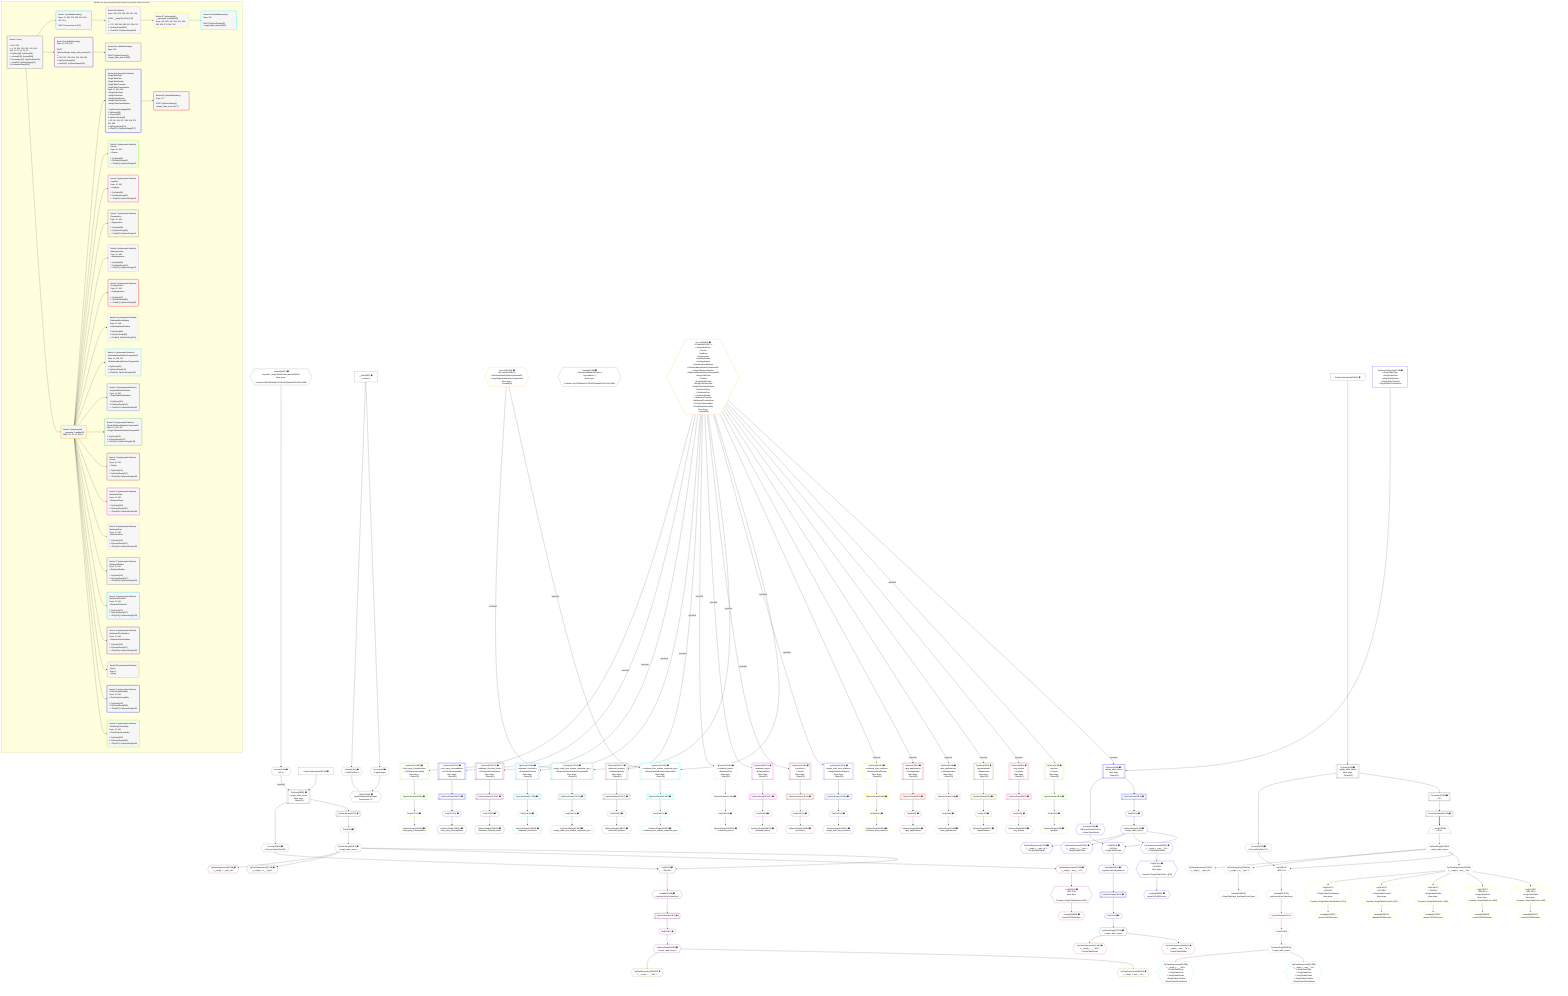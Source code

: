 %%{init: {'themeVariables': { 'fontSize': '12px'}}}%%
graph TD
    classDef path fill:#eee,stroke:#000,color:#000
    classDef plan fill:#fff,stroke-width:1px,color:#000
    classDef itemplan fill:#fff,stroke-width:2px,color:#000
    classDef unbatchedplan fill:#dff,stroke-width:1px,color:#000
    classDef sideeffectplan fill:#fcc,stroke-width:2px,color:#000
    classDef bucket fill:#f6f6f6,color:#000,stroke-width:2px,text-align:left

    subgraph "Buckets for queries/polymorphic/simple-single-table-items-root-topic"
    Bucket0("Bucket 0 (root)<br /><br />1: 354, 358<br />ᐳ: 9, 10, 254, 293, 296, 301, 304, 368, 11, 15, 16, 23, 24<br />2: PgSelect[8], PgSelect[18]<br />ᐳ: Access[355], Access[359]<br />3: Connection[12], PgSelectRows[21]<br />ᐳ: First[20], PgSelectSingle[22]<br />4: ConnectionItems[250]"):::bucket
    Bucket1("Bucket 1 (nullableBoundary)<br />Deps: 12, 355, 250, 293, 296, 254, 301, 304<br /><br />ROOT Connectionᐸ8ᐳ[12]"):::bucket
    Bucket2("Bucket 2 (nullableBoundary)<br />Deps: 22, 254, 359<br /><br />ROOT PgSelectSingleᐸsingle_table_itemsᐳ[22]<br />1: <br />ᐳ: 253, 257, 258, 360, 255, 256, 361<br />2: PgSelectRows[264]<br />ᐳ: First[263], PgSelectSingle[265]"):::bucket
    Bucket3("Bucket 3 (polymorphic)<br />__typename: Lambda[24]<br />Deps: 23, 24, 11, 254, 4"):::bucket
    Bucket4("Bucket 4 (polymorphicPartition)<br />|SingleTableTopic<br />|SingleTablePost<br />|SingleTableDivider<br />|SingleTableChecklist<br />|SingleTableChecklistItem<br />Deps: 11, 366, 254<br />ᐳSingleTableTopic<br />ᐳSingleTablePost<br />ᐳSingleTableDivider<br />ᐳSingleTableChecklist<br />ᐳSingleTableChecklistItem<br /><br />1: PgSelectInlineApply[362]<br />2: PgSelect[28]<br />ᐳ: Access[363]<br />3: PgSelectRows[33]<br />ᐳ: 32, 34, 266, 267, 268, 269, 270, 364, 365<br />4: PgSelectRows[276]<br />ᐳ: First[275], PgSelectSingle[277]"):::bucket
    Bucket5("Bucket 5 (polymorphicPartition)<br />|Person<br />Deps: 11, 366<br />ᐳPerson<br /><br />1: PgSelect[38]<br />2: PgSelectRows[43]<br />ᐳ: First[42], PgSelectSingle[44]"):::bucket
    Bucket6("Bucket 6 (polymorphicPartition)<br />|LogEntry<br />Deps: 11, 366<br />ᐳLogEntry<br /><br />1: PgSelect[48]<br />2: PgSelectRows[53]<br />ᐳ: First[52], PgSelectSingle[54]"):::bucket
    Bucket7("Bucket 7 (polymorphicPartition)<br />|Organization<br />Deps: 11, 366<br />ᐳOrganization<br /><br />1: PgSelect[58]<br />2: PgSelectRows[63]<br />ᐳ: First[62], PgSelectSingle[64]"):::bucket
    Bucket8("Bucket 8 (polymorphicPartition)<br />|AwsApplication<br />Deps: 11, 366<br />ᐳAwsApplication<br /><br />1: PgSelect[68]<br />2: PgSelectRows[73]<br />ᐳ: First[72], PgSelectSingle[74]"):::bucket
    Bucket9("Bucket 9 (polymorphicPartition)<br />|GcpApplication<br />Deps: 11, 366<br />ᐳGcpApplication<br /><br />1: PgSelect[78]<br />2: PgSelectRows[83]<br />ᐳ: First[82], PgSelectSingle[84]"):::bucket
    Bucket10("Bucket 10 (polymorphicPartition)<br />|RelationalItemRelation<br />Deps: 11, 366<br />ᐳRelationalItemRelation<br /><br />1: PgSelect[88]<br />2: PgSelectRows[93]<br />ᐳ: First[92], PgSelectSingle[94]"):::bucket
    Bucket11("Bucket 11 (polymorphicPartition)<br />|RelationalItemRelationCompositePk<br />Deps: 11, 366, 367<br />ᐳRelationalItemRelationCompositePk<br /><br />1: PgSelect[100]<br />2: PgSelectRows[105]<br />ᐳ: First[104], PgSelectSingle[106]"):::bucket
    Bucket12("Bucket 12 (polymorphicPartition)<br />|SingleTableItemRelation<br />Deps: 11, 366<br />ᐳSingleTableItemRelation<br /><br />1: PgSelect[110]<br />2: PgSelectRows[115]<br />ᐳ: First[114], PgSelectSingle[116]"):::bucket
    Bucket13("Bucket 13 (polymorphicPartition)<br />|SingleTableItemRelationCompositePk<br />Deps: 11, 366, 367<br />ᐳSingleTableItemRelationCompositePk<br /><br />1: PgSelect[122]<br />2: PgSelectRows[127]<br />ᐳ: First[126], PgSelectSingle[128]"):::bucket
    Bucket14("Bucket 14 (polymorphicPartition)<br />|Priority<br />Deps: 11, 366<br />ᐳPriority<br /><br />1: PgSelect[142]<br />2: PgSelectRows[147]<br />ᐳ: First[146], PgSelectSingle[148]"):::bucket
    Bucket15("Bucket 15 (polymorphicPartition)<br />|RelationalTopic<br />Deps: 11, 366<br />ᐳRelationalTopic<br /><br />1: PgSelect[182]<br />2: PgSelectRows[187]<br />ᐳ: First[186], PgSelectSingle[188]"):::bucket
    Bucket16("Bucket 16 (polymorphicPartition)<br />|RelationalPost<br />Deps: 11, 366<br />ᐳRelationalPost<br /><br />1: PgSelect[192]<br />2: PgSelectRows[197]<br />ᐳ: First[196], PgSelectSingle[198]"):::bucket
    Bucket17("Bucket 17 (polymorphicPartition)<br />|RelationalDivider<br />Deps: 11, 366<br />ᐳRelationalDivider<br /><br />1: PgSelect[202]<br />2: PgSelectRows[207]<br />ᐳ: First[206], PgSelectSingle[208]"):::bucket
    Bucket18("Bucket 18 (polymorphicPartition)<br />|RelationalChecklist<br />Deps: 11, 366<br />ᐳRelationalChecklist<br /><br />1: PgSelect[212]<br />2: PgSelectRows[217]<br />ᐳ: First[216], PgSelectSingle[218]"):::bucket
    Bucket19("Bucket 19 (polymorphicPartition)<br />|RelationalChecklistItem<br />Deps: 11, 366<br />ᐳRelationalChecklistItem<br /><br />1: PgSelect[222]<br />2: PgSelectRows[227]<br />ᐳ: First[226], PgSelectSingle[228]"):::bucket
    Bucket20("Bucket 20 (polymorphicPartition)<br />|Query<br />Deps: 4<br />ᐳQuery"):::bucket
    Bucket21("Bucket 21 (polymorphicPartition)<br />|FirstPartyVulnerability<br />Deps: 11, 366<br />ᐳFirstPartyVulnerability<br /><br />1: PgSelect[233]<br />2: PgSelectRows[238]<br />ᐳ: First[237], PgSelectSingle[239]"):::bucket
    Bucket22("Bucket 22 (polymorphicPartition)<br />|ThirdPartyVulnerability<br />Deps: 11, 366<br />ᐳThirdPartyVulnerability<br /><br />1: PgSelect[243]<br />2: PgSelectRows[248]<br />ᐳ: First[247], PgSelectSingle[249]"):::bucket
    Bucket24("Bucket 24 (nullableBoundary)<br />Deps: 265<br /><br />ROOT PgSelectSingle{2}ᐸsingle_table_itemsᐳ[265]"):::bucket
    Bucket25("Bucket 25 (listItem)<br />Deps: 355, 293, 296, 254, 301, 304<br /><br />ROOT __Item{25}ᐸ250ᐳ[278]<br />1: <br />ᐳ: 279, 282, 284, 285, 312, 356, 357<br />2: PgSelectRows[322]<br />ᐳ: First[321], PgSelectSingle[323]"):::bucket
    Bucket26("Bucket 26 (nullableBoundary)<br />Deps: 277<br /><br />ROOT PgSelectSingle{4}ᐸsingle_table_itemsᐳ[277]"):::bucket
    Bucket27("Bucket 27 (polymorphic)<br />__typename: Lambda[285]<br />Deps: 293, 282, 296, 254, 301, 304, 285, 323, 279, 284, 312"):::bucket
    Bucket28("Bucket 28 (nullableBoundary)<br />Deps: 323<br /><br />ROOT PgSelectSingle{25}ᐸsingle_table_itemsᐳ[323]"):::bucket
    end
    Bucket0 --> Bucket1 & Bucket2 & Bucket3
    Bucket1 --> Bucket25
    Bucket2 --> Bucket24
    Bucket3 --> Bucket4 & Bucket5 & Bucket6 & Bucket7 & Bucket8 & Bucket9 & Bucket10 & Bucket11 & Bucket12 & Bucket13 & Bucket14 & Bucket15 & Bucket16 & Bucket17 & Bucket18 & Bucket19 & Bucket20 & Bucket21 & Bucket22
    Bucket4 --> Bucket26
    Bucket25 --> Bucket27
    Bucket27 --> Bucket28

    %% plan dependencies
    PgSelect18[["PgSelect[18∈0] ➊<br />ᐸsingle_table_itemsᐳ<br />More deps:<br />- Object[11]"]]:::plan
    Access16{{"Access[16∈0] ➊<br />ᐸ15.1ᐳ"}}:::plan
    PgSelectInlineApply358["PgSelectInlineApply[358∈0] ➊"]:::plan
    Access16 -->|rejectNull| PgSelect18
    PgSelectInlineApply358 --> PgSelect18
    PgSelect8[["PgSelect[8∈0] ➊<br />ᐸsingle_table_itemsᐳ<br />More deps:<br />- Object[11]"]]:::plan
    PgSelectInlineApply354["PgSelectInlineApply[354∈0] ➊"]:::plan
    PgSelectInlineApply354 --> PgSelect8
    Object11{{"Object[11∈0] ➊<br />ᐸ{pgSettings,withPgClient}ᐳ<br />Dependents: 20"}}:::plan
    Access9{{"Access[9∈0] ➊<br />ᐸ2.pgSettingsᐳ"}}:::plan
    Access10{{"Access[10∈0] ➊<br />ᐸ2.withPgClientᐳ"}}:::plan
    Access9 & Access10 --> Object11
    __Value2["__Value[2∈0] ➊<br />ᐸcontextᐳ"]:::plan
    __Value2 --> Access9
    __Value2 --> Access10
    Connection12[["Connection[12∈0] ➊<br />ᐸ8ᐳ"]]:::plan
    PgSelect8 --> Connection12
    Lambda15{{"Lambda[15∈0] ➊<br />ᐸspecifier_SingleTableDivider_base64JSONᐳ<br />More deps:<br />- Constantᐸ'WyJTaW5nbGVUYWJsZURpdmlkZXIiLDNd'ᐳ[368]"}}:::plan
    Lambda15 --> Access16
    First20{{"First[20∈0] ➊"}}:::plan
    PgSelectRows21[["PgSelectRows[21∈0] ➊"]]:::plan
    PgSelectRows21 --> First20
    PgSelect18 --> PgSelectRows21
    PgSelectSingle22{{"PgSelectSingle[22∈0] ➊<br />ᐸsingle_table_itemsᐳ"}}:::plan
    First20 --> PgSelectSingle22
    Lambda23{{"Lambda[23∈0] ➊<br />ᐸdecodeNodeIdWithCodecsᐳ<br />Dependents: 3<br />More deps:<br />- Constantᐸ'WyJTaW5nbGVUYWJsZURpdmlkZXIiLDNd'ᐳ[368]"}}:::plan
    ConnectionItems250[["ConnectionItems[250∈0] ➊"]]:::plan
    Connection12 --> ConnectionItems250
    Access355{{"Access[355∈0] ➊<br />ᐸ8.m.joinDetailsFor317ᐳ"}}:::plan
    PgSelect8 --> Access355
    Access359{{"Access[359∈0] ➊<br />ᐸ18.m.joinDetailsFor259ᐳ"}}:::plan
    PgSelect18 --> Access359
    List255{{"List[255∈2] ➊<br />ᐸ254,253ᐳ<br />More deps:<br />- Constantᐸ'SingleTableDivider'ᐳ[254]"}}:::plan
    PgClassExpression253{{"PgClassExpression[253∈2] ➊<br />ᐸ__single_t...ems__.”id”ᐳ"}}:::plan
    PgClassExpression253 --> List255
    List360{{"List[360∈2] ➊<br />ᐸ359,22ᐳ"}}:::plan
    Access359 & PgSelectSingle22 --> List360
    PgSelectSingle22 --> PgClassExpression253
    Lambda256{{"Lambda[256∈2] ➊<br />ᐸbase64JSONEncodeᐳ"}}:::plan
    List255 --> Lambda256
    PgClassExpression257{{"PgClassExpression[257∈2] ➊<br />ᐸ__single_t...s__.”type”ᐳ"}}:::plan
    PgSelectSingle22 --> PgClassExpression257
    PgClassExpression258{{"PgClassExpression[258∈2] ➊<br />ᐸ__single_t..._topic_id”ᐳ"}}:::plan
    PgSelectSingle22 --> PgClassExpression258
    First263{{"First[263∈2] ➊"}}:::plan
    PgSelectRows264[["PgSelectRows[264∈2] ➊"]]:::plan
    PgSelectRows264 --> First263
    Lambda361{{"Lambda[361∈2] ➊<br />ᐸpgInlineViaJoinTransformᐳ"}}:::plan
    Lambda361 --> PgSelectRows264
    PgSelectSingle265{{"PgSelectSingle[265∈2] ➊<br />ᐸsingle_table_itemsᐳ"}}:::plan
    First263 --> PgSelectSingle265
    List360 --> Lambda361
    Access366{{"Access[366∈3] ➊<br />ᐸ23.base64JSON.1ᐳ<br />ᐳSingleTableTopic<br />ᐳPerson<br />ᐳLogEntry<br />ᐳOrganization<br />ᐳAwsApplication<br />ᐳGcpApplication<br />ᐳRelationalItemRelation<br />ᐳRelationalItemRelationCompositePk<br />ᐳSingleTableItemRelation<br />ᐳSingleTableItemRelationCompositePk<br />ᐳSingleTablePost<br />ᐳPriority<br />ᐳSingleTableDivider<br />ᐳSingleTableChecklist<br />ᐳSingleTableChecklistItem<br />ᐳRelationalTopic<br />ᐳRelationalPost<br />ᐳRelationalDivider<br />ᐳRelationalChecklist<br />ᐳRelationalChecklistItem<br />ᐳFirstPartyVulnerability<br />ᐳThirdPartyVulnerability<br />More deps:<br />- Lambda[23]"}}:::plan
    Access367{{"Access[367∈3] ➊<br />ᐸ23.base64JSON.2ᐳ<br />ᐳRelationalItemRelationCompositePk<br />ᐳSingleTableItemRelationCompositePk<br />More deps:<br />- Lambda[23]"}}:::plan
    PgSelect28[["PgSelect[28∈4] ➊^<br />ᐸsingle_table_itemsᐳ<br />More deps:<br />- Object[11]"]]:::plan
    PgSelectInlineApply362["PgSelectInlineApply[362∈4] ➊<br />ᐳSingleTableTopic<br />ᐳSingleTablePost<br />ᐳSingleTableDivider<br />ᐳSingleTableChecklist<br />ᐳSingleTableChecklistItem"]:::plan
    Access366 -->|rejectNull| PgSelect28
    PgSelectInlineApply362 --> PgSelect28
    List267{{"List[267∈4] ➊^<br />ᐸ254,266ᐳ<br />More deps:<br />- Constantᐸ'SingleTableDivider'ᐳ[254]"}}:::plan
    PgClassExpression266{{"PgClassExpression[266∈4] ➊<br />ᐸ__single_t...ems__.”id”ᐳ<br />ᐳSingleTableDivider"}}:::plan
    PgClassExpression266 --> List267
    List364{{"List[364∈4] ➊<br />ᐸ363,34ᐳ<br />ᐳSingleTableDivider"}}:::plan
    Access363{{"Access[363∈4] ➊<br />ᐸ28.m.joinDetailsFor271ᐳ<br />ᐳSingleTableDivider"}}:::plan
    PgSelectSingle34{{"PgSelectSingle[34∈4] ➊^<br />ᐸsingle_table_itemsᐳ"}}:::plan
    Access363 & PgSelectSingle34 --> List364
    First32{{"First[32∈4] ➊^"}}:::plan
    PgSelectRows33[["PgSelectRows[33∈4] ➊^"]]:::plan
    PgSelectRows33 --> First32
    PgSelect28 --> PgSelectRows33
    First32 --> PgSelectSingle34
    PgSelectSingle34 --> PgClassExpression266
    Lambda268{{"Lambda[268∈4] ➊^<br />ᐸbase64JSONEncodeᐳ"}}:::plan
    List267 --> Lambda268
    PgClassExpression269{{"PgClassExpression[269∈4] ➊<br />ᐸ__single_t...s__.”type”ᐳ<br />ᐳSingleTableDivider"}}:::plan
    PgSelectSingle34 --> PgClassExpression269
    PgClassExpression270{{"PgClassExpression[270∈4] ➊<br />ᐸ__single_t..._topic_id”ᐳ<br />ᐳSingleTableDivider"}}:::plan
    PgSelectSingle34 --> PgClassExpression270
    First275{{"First[275∈4] ➊^"}}:::plan
    PgSelectRows276[["PgSelectRows[276∈4] ➊^"]]:::plan
    PgSelectRows276 --> First275
    Lambda365{{"Lambda[365∈4] ➊^<br />ᐸpgInlineViaJoinTransformᐳ"}}:::plan
    Lambda365 --> PgSelectRows276
    PgSelectSingle277{{"PgSelectSingle[277∈4] ➊^<br />ᐸsingle_table_itemsᐳ"}}:::plan
    First275 --> PgSelectSingle277
    PgSelect28 --> Access363
    List364 --> Lambda365
    PgSelect38[["PgSelect[38∈5] ➊<br />ᐸpeopleᐳ<br />ᐳPerson<br />More deps:<br />- Object[11]"]]:::plan
    Access366 -->|rejectNull| PgSelect38
    First42{{"First[42∈5] ➊^"}}:::plan
    PgSelectRows43[["PgSelectRows[43∈5] ➊^"]]:::plan
    PgSelectRows43 --> First42
    PgSelect38 --> PgSelectRows43
    PgSelectSingle44{{"PgSelectSingle[44∈5] ➊^<br />ᐸpeopleᐳ"}}:::plan
    First42 --> PgSelectSingle44
    PgSelect48[["PgSelect[48∈6] ➊<br />ᐸlog_entriesᐳ<br />ᐳLogEntry<br />More deps:<br />- Object[11]"]]:::plan
    Access366 -->|rejectNull| PgSelect48
    First52{{"First[52∈6] ➊^"}}:::plan
    PgSelectRows53[["PgSelectRows[53∈6] ➊^"]]:::plan
    PgSelectRows53 --> First52
    PgSelect48 --> PgSelectRows53
    PgSelectSingle54{{"PgSelectSingle[54∈6] ➊^<br />ᐸlog_entriesᐳ"}}:::plan
    First52 --> PgSelectSingle54
    PgSelect58[["PgSelect[58∈7] ➊<br />ᐸorganizationsᐳ<br />ᐳOrganization<br />More deps:<br />- Object[11]"]]:::plan
    Access366 -->|rejectNull| PgSelect58
    First62{{"First[62∈7] ➊^"}}:::plan
    PgSelectRows63[["PgSelectRows[63∈7] ➊^"]]:::plan
    PgSelectRows63 --> First62
    PgSelect58 --> PgSelectRows63
    PgSelectSingle64{{"PgSelectSingle[64∈7] ➊^<br />ᐸorganizationsᐳ"}}:::plan
    First62 --> PgSelectSingle64
    PgSelect68[["PgSelect[68∈8] ➊<br />ᐸaws_applicationsᐳ<br />ᐳAwsApplication<br />More deps:<br />- Object[11]"]]:::plan
    Access366 -->|rejectNull| PgSelect68
    First72{{"First[72∈8] ➊^"}}:::plan
    PgSelectRows73[["PgSelectRows[73∈8] ➊^"]]:::plan
    PgSelectRows73 --> First72
    PgSelect68 --> PgSelectRows73
    PgSelectSingle74{{"PgSelectSingle[74∈8] ➊^<br />ᐸaws_applicationsᐳ"}}:::plan
    First72 --> PgSelectSingle74
    PgSelect78[["PgSelect[78∈9] ➊<br />ᐸgcp_applicationsᐳ<br />ᐳGcpApplication<br />More deps:<br />- Object[11]"]]:::plan
    Access366 -->|rejectNull| PgSelect78
    First82{{"First[82∈9] ➊^"}}:::plan
    PgSelectRows83[["PgSelectRows[83∈9] ➊^"]]:::plan
    PgSelectRows83 --> First82
    PgSelect78 --> PgSelectRows83
    PgSelectSingle84{{"PgSelectSingle[84∈9] ➊^<br />ᐸgcp_applicationsᐳ"}}:::plan
    First82 --> PgSelectSingle84
    PgSelect88[["PgSelect[88∈10] ➊<br />ᐸrelational_item_relationsᐳ<br />ᐳRelationalItemRelation<br />More deps:<br />- Object[11]"]]:::plan
    Access366 -->|rejectNull| PgSelect88
    First92{{"First[92∈10] ➊^"}}:::plan
    PgSelectRows93[["PgSelectRows[93∈10] ➊^"]]:::plan
    PgSelectRows93 --> First92
    PgSelect88 --> PgSelectRows93
    PgSelectSingle94{{"PgSelectSingle[94∈10] ➊^<br />ᐸrelational_item_relationsᐳ"}}:::plan
    First92 --> PgSelectSingle94
    PgSelect100[["PgSelect[100∈11] ➊<br />ᐸrelational_item_relation_composite_pksᐳ<br />ᐳRelationalItemRelationCompositePk<br />More deps:<br />- Object[11]"]]:::plan
    Access366 -->|rejectNull| PgSelect100
    Access367 -->|rejectNull| PgSelect100
    First104{{"First[104∈11] ➊^"}}:::plan
    PgSelectRows105[["PgSelectRows[105∈11] ➊^"]]:::plan
    PgSelectRows105 --> First104
    PgSelect100 --> PgSelectRows105
    PgSelectSingle106{{"PgSelectSingle[106∈11] ➊^<br />ᐸrelational_item_relation_composite_pksᐳ"}}:::plan
    First104 --> PgSelectSingle106
    PgSelect110[["PgSelect[110∈12] ➊<br />ᐸsingle_table_item_relationsᐳ<br />ᐳSingleTableItemRelation<br />More deps:<br />- Object[11]"]]:::plan
    Access366 -->|rejectNull| PgSelect110
    First114{{"First[114∈12] ➊^"}}:::plan
    PgSelectRows115[["PgSelectRows[115∈12] ➊^"]]:::plan
    PgSelectRows115 --> First114
    PgSelect110 --> PgSelectRows115
    PgSelectSingle116{{"PgSelectSingle[116∈12] ➊^<br />ᐸsingle_table_item_relationsᐳ"}}:::plan
    First114 --> PgSelectSingle116
    PgSelect122[["PgSelect[122∈13] ➊<br />ᐸsingle_table_item_relation_composite_pksᐳ<br />ᐳSingleTableItemRelationCompositePk<br />More deps:<br />- Object[11]"]]:::plan
    Access366 -->|rejectNull| PgSelect122
    Access367 -->|rejectNull| PgSelect122
    First126{{"First[126∈13] ➊^"}}:::plan
    PgSelectRows127[["PgSelectRows[127∈13] ➊^"]]:::plan
    PgSelectRows127 --> First126
    PgSelect122 --> PgSelectRows127
    PgSelectSingle128{{"PgSelectSingle[128∈13] ➊^<br />ᐸsingle_table_item_relation_composite_pksᐳ"}}:::plan
    First126 --> PgSelectSingle128
    PgSelect142[["PgSelect[142∈14] ➊<br />ᐸprioritiesᐳ<br />ᐳPriority<br />More deps:<br />- Object[11]"]]:::plan
    Access366 -->|rejectNull| PgSelect142
    First146{{"First[146∈14] ➊^"}}:::plan
    PgSelectRows147[["PgSelectRows[147∈14] ➊^"]]:::plan
    PgSelectRows147 --> First146
    PgSelect142 --> PgSelectRows147
    PgSelectSingle148{{"PgSelectSingle[148∈14] ➊^<br />ᐸprioritiesᐳ"}}:::plan
    First146 --> PgSelectSingle148
    PgSelect182[["PgSelect[182∈15] ➊<br />ᐸrelational_topicsᐳ<br />ᐳRelationalTopic<br />More deps:<br />- Object[11]"]]:::plan
    Access366 -->|rejectNull| PgSelect182
    First186{{"First[186∈15] ➊^"}}:::plan
    PgSelectRows187[["PgSelectRows[187∈15] ➊^"]]:::plan
    PgSelectRows187 --> First186
    PgSelect182 --> PgSelectRows187
    PgSelectSingle188{{"PgSelectSingle[188∈15] ➊^<br />ᐸrelational_topicsᐳ"}}:::plan
    First186 --> PgSelectSingle188
    PgSelect192[["PgSelect[192∈16] ➊<br />ᐸrelational_postsᐳ<br />ᐳRelationalPost<br />More deps:<br />- Object[11]"]]:::plan
    Access366 -->|rejectNull| PgSelect192
    First196{{"First[196∈16] ➊^"}}:::plan
    PgSelectRows197[["PgSelectRows[197∈16] ➊^"]]:::plan
    PgSelectRows197 --> First196
    PgSelect192 --> PgSelectRows197
    PgSelectSingle198{{"PgSelectSingle[198∈16] ➊^<br />ᐸrelational_postsᐳ"}}:::plan
    First196 --> PgSelectSingle198
    PgSelect202[["PgSelect[202∈17] ➊<br />ᐸrelational_dividersᐳ<br />ᐳRelationalDivider<br />More deps:<br />- Object[11]"]]:::plan
    Access366 -->|rejectNull| PgSelect202
    First206{{"First[206∈17] ➊^"}}:::plan
    PgSelectRows207[["PgSelectRows[207∈17] ➊^"]]:::plan
    PgSelectRows207 --> First206
    PgSelect202 --> PgSelectRows207
    PgSelectSingle208{{"PgSelectSingle[208∈17] ➊^<br />ᐸrelational_dividersᐳ"}}:::plan
    First206 --> PgSelectSingle208
    PgSelect212[["PgSelect[212∈18] ➊<br />ᐸrelational_checklistsᐳ<br />ᐳRelationalChecklist<br />More deps:<br />- Object[11]"]]:::plan
    Access366 -->|rejectNull| PgSelect212
    First216{{"First[216∈18] ➊^"}}:::plan
    PgSelectRows217[["PgSelectRows[217∈18] ➊^"]]:::plan
    PgSelectRows217 --> First216
    PgSelect212 --> PgSelectRows217
    PgSelectSingle218{{"PgSelectSingle[218∈18] ➊^<br />ᐸrelational_checklistsᐳ"}}:::plan
    First216 --> PgSelectSingle218
    PgSelect222[["PgSelect[222∈19] ➊<br />ᐸrelational_checklist_itemsᐳ<br />ᐳRelationalChecklistItem<br />More deps:<br />- Object[11]"]]:::plan
    Access366 -->|rejectNull| PgSelect222
    First226{{"First[226∈19] ➊^"}}:::plan
    PgSelectRows227[["PgSelectRows[227∈19] ➊^"]]:::plan
    PgSelectRows227 --> First226
    PgSelect222 --> PgSelectRows227
    PgSelectSingle228{{"PgSelectSingle[228∈19] ➊^<br />ᐸrelational_checklist_itemsᐳ"}}:::plan
    First226 --> PgSelectSingle228
    PgSelect233[["PgSelect[233∈21] ➊<br />ᐸfirst_party_vulnerabilitiesᐳ<br />ᐳFirstPartyVulnerability<br />More deps:<br />- Object[11]"]]:::plan
    Access366 -->|rejectNull| PgSelect233
    First237{{"First[237∈21] ➊^"}}:::plan
    PgSelectRows238[["PgSelectRows[238∈21] ➊^"]]:::plan
    PgSelectRows238 --> First237
    PgSelect233 --> PgSelectRows238
    PgSelectSingle239{{"PgSelectSingle[239∈21] ➊^<br />ᐸfirst_party_vulnerabilitiesᐳ"}}:::plan
    First237 --> PgSelectSingle239
    PgSelect243[["PgSelect[243∈22] ➊<br />ᐸthird_party_vulnerabilitiesᐳ<br />ᐳThirdPartyVulnerability<br />More deps:<br />- Object[11]"]]:::plan
    Access366 -->|rejectNull| PgSelect243
    First247{{"First[247∈22] ➊^"}}:::plan
    PgSelectRows248[["PgSelectRows[248∈22] ➊^"]]:::plan
    PgSelectRows248 --> First247
    PgSelect243 --> PgSelectRows248
    PgSelectSingle249{{"PgSelectSingle[249∈22] ➊^<br />ᐸthird_party_vulnerabilitiesᐳ"}}:::plan
    First247 --> PgSelectSingle249
    PgClassExpression280{{"PgClassExpression[280∈24] ➊<br />ᐸ__single_t...ems__.”id”ᐳ"}}:::plan
    PgSelectSingle265 --> PgClassExpression280
    PgClassExpression281{{"PgClassExpression[281∈24] ➊<br />ᐸ__single_t...__.”title”ᐳ"}}:::plan
    PgSelectSingle265 --> PgClassExpression281
    List356{{"List[356∈25]<br />ᐸ355,279ᐳ"}}:::plan
    PgSelectSingle279{{"PgSelectSingle[279∈25]<br />ᐸsingle_table_itemsᐳ"}}:::plan
    Access355 & PgSelectSingle279 --> List356
    __Item278[/"__Item[278∈25]<br />ᐸ250ᐳ"\]:::itemplan
    ConnectionItems250 ==> __Item278
    __Item278 --> PgSelectSingle279
    PgClassExpression282{{"PgClassExpression[282∈25]<br />ᐸ__single_t...ems__.”id”ᐳ"}}:::plan
    PgSelectSingle279 --> PgClassExpression282
    PgClassExpression284{{"PgClassExpression[284∈25]<br />ᐸ__single_t...s__.”type”ᐳ"}}:::plan
    PgSelectSingle279 --> PgClassExpression284
    Lambda285{{"Lambda[285∈25]<br />ᐸSingleTableItem_typeNameFromTypeᐳ"}}:::plan
    PgClassExpression284 --> Lambda285
    PgClassExpression312{{"PgClassExpression[312∈25]<br />ᐸ__single_t..._topic_id”ᐳ"}}:::plan
    PgSelectSingle279 --> PgClassExpression312
    First321{{"First[321∈25]"}}:::plan
    PgSelectRows322[["PgSelectRows[322∈25]"]]:::plan
    PgSelectRows322 --> First321
    Lambda357{{"Lambda[357∈25]<br />ᐸpgInlineViaJoinTransformᐳ"}}:::plan
    Lambda357 --> PgSelectRows322
    PgSelectSingle323{{"PgSelectSingle[323∈25]<br />ᐸsingle_table_itemsᐳ"}}:::plan
    First321 --> PgSelectSingle323
    List356 --> Lambda357
    PgClassExpression286{{"PgClassExpression[286∈26] ➊<br />ᐸ__single_t...ems__.”id”ᐳ<br />ᐳSingleTableDivider"}}:::plan
    PgSelectSingle277 --> PgClassExpression286
    PgClassExpression287{{"PgClassExpression[287∈26] ➊<br />ᐸ__single_t...__.”title”ᐳ<br />ᐳSingleTableDivider"}}:::plan
    PgSelectSingle277 --> PgClassExpression287
    List294{{"List[294∈27]<br />ᐸ293,282ᐳ<br />ᐳSingleTableTopic<br />More deps:<br />- Constantᐸ'SingleTableTopic'ᐳ[293]"}}:::plan
    PgClassExpression282 --> List294
    List297{{"List[297∈27]<br />ᐸ296,282ᐳ<br />ᐳSingleTablePost<br />More deps:<br />- Constantᐸ'SingleTablePost'ᐳ[296]"}}:::plan
    PgClassExpression282 --> List297
    List299{{"List[299∈27]<br />ᐸ254,282ᐳ<br />ᐳSingleTableDivider<br />More deps:<br />- Constantᐸ'SingleTableDivider'ᐳ[254]"}}:::plan
    PgClassExpression282 --> List299
    List302{{"List[302∈27]<br />ᐸ301,282ᐳ<br />ᐳSingleTableChecklist<br />More deps:<br />- Constantᐸ'SingleTableChecklist'ᐳ[301]"}}:::plan
    PgClassExpression282 --> List302
    List305{{"List[305∈27]<br />ᐸ304,282ᐳ<br />ᐳSingleTableChecklistItem<br />More deps:<br />- Constantᐸ'SingleTableChecklistItem'ᐳ[304]"}}:::plan
    PgClassExpression282 --> List305
    Lambda295{{"Lambda[295∈27]^<br />ᐸbase64JSONEncodeᐳ"}}:::plan
    List294 --> Lambda295
    Lambda298{{"Lambda[298∈27]^<br />ᐸbase64JSONEncodeᐳ"}}:::plan
    List297 --> Lambda298
    Lambda300{{"Lambda[300∈27]^<br />ᐸbase64JSONEncodeᐳ"}}:::plan
    List299 --> Lambda300
    Lambda303{{"Lambda[303∈27]^<br />ᐸbase64JSONEncodeᐳ"}}:::plan
    List302 --> Lambda303
    Lambda306{{"Lambda[306∈27]^<br />ᐸbase64JSONEncodeᐳ"}}:::plan
    List305 --> Lambda306
    PgClassExpression352{{"PgClassExpression[352∈28]<br />ᐸ__single_t...ems__.”id”ᐳ<br />ᐳSingleTableTopic<br />ᐳSingleTablePost<br />ᐳSingleTableDivider<br />ᐳSingleTableChecklist<br />ᐳSingleTableChecklistItem"}}:::plan
    PgSelectSingle323 --> PgClassExpression352
    PgClassExpression353{{"PgClassExpression[353∈28]<br />ᐸ__single_t...__.”title”ᐳ<br />ᐳSingleTableTopic<br />ᐳSingleTablePost<br />ᐳSingleTableDivider<br />ᐳSingleTableChecklist<br />ᐳSingleTableChecklistItem"}}:::plan
    PgSelectSingle323 --> PgClassExpression353

    %% define steps
    classDef bucket0 stroke:#696969
    class Bucket0,__Value2,PgSelect8,Access9,Access10,Object11,Connection12,Lambda15,Access16,PgSelect18,First20,PgSelectRows21,PgSelectSingle22,Lambda23,ConnectionItems250,PgSelectInlineApply354,Access355,PgSelectInlineApply358,Access359 bucket0
    classDef bucket1 stroke:#00bfff
    class Bucket1 bucket1
    classDef bucket2 stroke:#7f007f
    class Bucket2,PgClassExpression253,List255,Lambda256,PgClassExpression257,PgClassExpression258,First263,PgSelectRows264,PgSelectSingle265,List360,Lambda361 bucket2
    classDef bucket3 stroke:#ffa500
    class Bucket3,Access366,Access367 bucket3
    classDef bucket4 stroke:#0000ff
    class Bucket4,PgSelect28,First32,PgSelectRows33,PgSelectSingle34,PgClassExpression266,List267,Lambda268,PgClassExpression269,PgClassExpression270,First275,PgSelectRows276,PgSelectSingle277,PgSelectInlineApply362,Access363,List364,Lambda365 bucket4
    classDef bucket5 stroke:#7fff00
    class Bucket5,PgSelect38,First42,PgSelectRows43,PgSelectSingle44 bucket5
    classDef bucket6 stroke:#ff1493
    class Bucket6,PgSelect48,First52,PgSelectRows53,PgSelectSingle54 bucket6
    classDef bucket7 stroke:#808000
    class Bucket7,PgSelect58,First62,PgSelectRows63,PgSelectSingle64 bucket7
    classDef bucket8 stroke:#dda0dd
    class Bucket8,PgSelect68,First72,PgSelectRows73,PgSelectSingle74 bucket8
    classDef bucket9 stroke:#ff0000
    class Bucket9,PgSelect78,First82,PgSelectRows83,PgSelectSingle84 bucket9
    classDef bucket10 stroke:#ffff00
    class Bucket10,PgSelect88,First92,PgSelectRows93,PgSelectSingle94 bucket10
    classDef bucket11 stroke:#00ffff
    class Bucket11,PgSelect100,First104,PgSelectRows105,PgSelectSingle106 bucket11
    classDef bucket12 stroke:#4169e1
    class Bucket12,PgSelect110,First114,PgSelectRows115,PgSelectSingle116 bucket12
    classDef bucket13 stroke:#3cb371
    class Bucket13,PgSelect122,First126,PgSelectRows127,PgSelectSingle128 bucket13
    classDef bucket14 stroke:#a52a2a
    class Bucket14,PgSelect142,First146,PgSelectRows147,PgSelectSingle148 bucket14
    classDef bucket15 stroke:#ff00ff
    class Bucket15,PgSelect182,First186,PgSelectRows187,PgSelectSingle188 bucket15
    classDef bucket16 stroke:#f5deb3
    class Bucket16,PgSelect192,First196,PgSelectRows197,PgSelectSingle198 bucket16
    classDef bucket17 stroke:#696969
    class Bucket17,PgSelect202,First206,PgSelectRows207,PgSelectSingle208 bucket17
    classDef bucket18 stroke:#00bfff
    class Bucket18,PgSelect212,First216,PgSelectRows217,PgSelectSingle218 bucket18
    classDef bucket19 stroke:#7f007f
    class Bucket19,PgSelect222,First226,PgSelectRows227,PgSelectSingle228 bucket19
    classDef bucket20 stroke:#ffa500
    class Bucket20 bucket20
    classDef bucket21 stroke:#0000ff
    class Bucket21,PgSelect233,First237,PgSelectRows238,PgSelectSingle239 bucket21
    classDef bucket22 stroke:#7fff00
    class Bucket22,PgSelect243,First247,PgSelectRows248,PgSelectSingle249 bucket22
    classDef bucket24 stroke:#808000
    class Bucket24,PgClassExpression280,PgClassExpression281 bucket24
    classDef bucket25 stroke:#dda0dd
    class Bucket25,__Item278,PgSelectSingle279,PgClassExpression282,PgClassExpression284,Lambda285,PgClassExpression312,First321,PgSelectRows322,PgSelectSingle323,List356,Lambda357 bucket25
    classDef bucket26 stroke:#ff0000
    class Bucket26,PgClassExpression286,PgClassExpression287 bucket26
    classDef bucket27 stroke:#ffff00
    class Bucket27,List294,Lambda295,List297,Lambda298,List299,Lambda300,List302,Lambda303,List305,Lambda306 bucket27
    classDef bucket28 stroke:#00ffff
    class Bucket28,PgClassExpression352,PgClassExpression353 bucket28